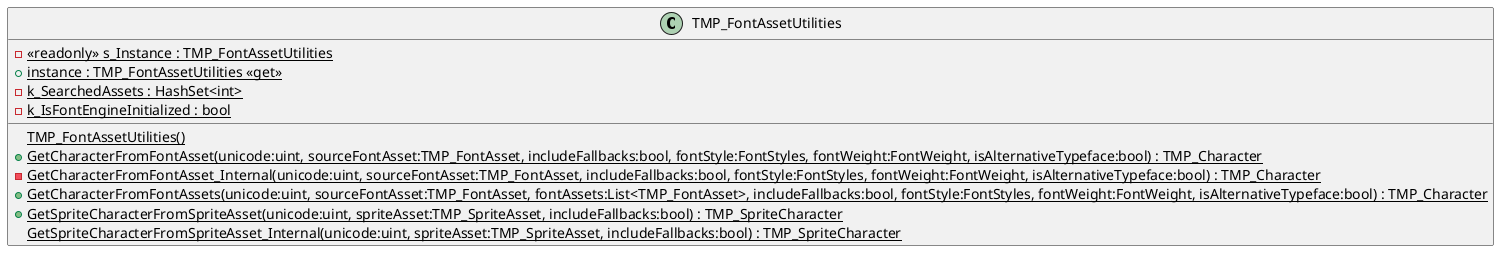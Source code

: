 @startuml
class TMP_FontAssetUtilities {
    - {static} <<readonly>> s_Instance : TMP_FontAssetUtilities
    {static} TMP_FontAssetUtilities()
    + {static} instance : TMP_FontAssetUtilities <<get>>
    - {static} k_SearchedAssets : HashSet<int>
    + {static} GetCharacterFromFontAsset(unicode:uint, sourceFontAsset:TMP_FontAsset, includeFallbacks:bool, fontStyle:FontStyles, fontWeight:FontWeight, isAlternativeTypeface:bool) : TMP_Character
    - {static} GetCharacterFromFontAsset_Internal(unicode:uint, sourceFontAsset:TMP_FontAsset, includeFallbacks:bool, fontStyle:FontStyles, fontWeight:FontWeight, isAlternativeTypeface:bool) : TMP_Character
    + {static} GetCharacterFromFontAssets(unicode:uint, sourceFontAsset:TMP_FontAsset, fontAssets:List<TMP_FontAsset>, includeFallbacks:bool, fontStyle:FontStyles, fontWeight:FontWeight, isAlternativeTypeface:bool) : TMP_Character
    + {static} GetSpriteCharacterFromSpriteAsset(unicode:uint, spriteAsset:TMP_SpriteAsset, includeFallbacks:bool) : TMP_SpriteCharacter
    {static} GetSpriteCharacterFromSpriteAsset_Internal(unicode:uint, spriteAsset:TMP_SpriteAsset, includeFallbacks:bool) : TMP_SpriteCharacter
    - {static} k_IsFontEngineInitialized : bool
}
@enduml
